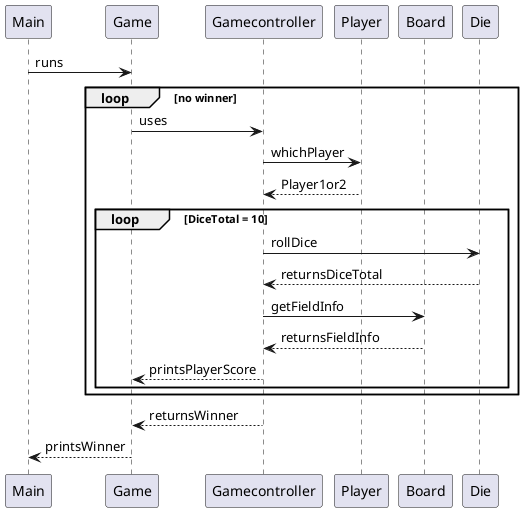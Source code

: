 @startuml


participant Main
participant Game
participant Gamecontroller
participant Player
participant Board
participant Die


Main -> Game : runs
loop no winner
Game -> Gamecontroller : uses
Gamecontroller -> Player : whichPlayer
Player --> Gamecontroller : Player1or2
loop DiceTotal = 10
Gamecontroller -> Die : rollDice
Die --> Gamecontroller : returnsDiceTotal
Gamecontroller -> Board : getFieldInfo
Board --> Gamecontroller : returnsFieldInfo
Gamecontroller --> Game : printsPlayerScore
end
end
Gamecontroller --> Game : returnsWinner
Game --> Main : printsWinner

@enduml